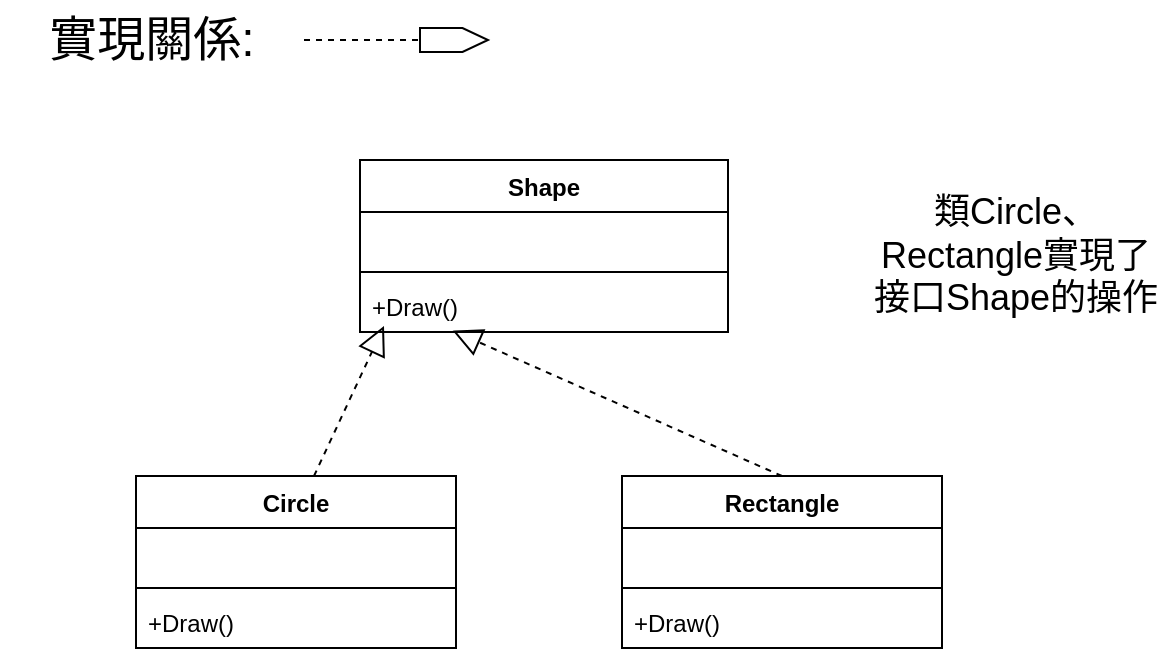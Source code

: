 <mxfile version="22.0.8" type="device">
  <diagram name="第 1 页" id="Y4QiE0Ulpa0oampLLU4p">
    <mxGraphModel dx="1637" dy="874" grid="0" gridSize="10" guides="1" tooltips="1" connect="1" arrows="1" fold="1" page="1" pageScale="1" pageWidth="827" pageHeight="1169" math="0" shadow="0">
      <root>
        <mxCell id="0" />
        <mxCell id="1" parent="0" />
        <mxCell id="1dEu9fa0sNmvPurThqIe-1" value="&lt;font style=&quot;font-size: 24px;&quot;&gt;實現關係:&lt;/font&gt;" style="text;html=1;strokeColor=none;fillColor=none;align=center;verticalAlign=middle;whiteSpace=wrap;rounded=0;" vertex="1" parent="1">
          <mxGeometry x="-814" y="56" width="152" height="40" as="geometry" />
        </mxCell>
        <mxCell id="1dEu9fa0sNmvPurThqIe-2" value="" style="endArrow=none;dashed=1;html=1;rounded=0;exitX=1;exitY=0.5;exitDx=0;exitDy=0;" edge="1" parent="1" source="1dEu9fa0sNmvPurThqIe-3">
          <mxGeometry width="50" height="50" relative="1" as="geometry">
            <mxPoint x="-450" y="289" as="sourcePoint" />
            <mxPoint x="-603" y="76" as="targetPoint" />
          </mxGeometry>
        </mxCell>
        <mxCell id="1dEu9fa0sNmvPurThqIe-5" value="" style="endArrow=none;dashed=1;html=1;rounded=0;exitX=1;exitY=0.5;exitDx=0;exitDy=0;" edge="1" parent="1" source="1dEu9fa0sNmvPurThqIe-1" target="1dEu9fa0sNmvPurThqIe-3">
          <mxGeometry width="50" height="50" relative="1" as="geometry">
            <mxPoint x="-662" y="76" as="sourcePoint" />
            <mxPoint x="-603" y="76" as="targetPoint" />
          </mxGeometry>
        </mxCell>
        <mxCell id="1dEu9fa0sNmvPurThqIe-3" value="" style="shape=offPageConnector;whiteSpace=wrap;html=1;direction=north;" vertex="1" parent="1">
          <mxGeometry x="-604" y="70" width="34" height="12" as="geometry" />
        </mxCell>
        <mxCell id="1dEu9fa0sNmvPurThqIe-6" value="Shape" style="swimlane;fontStyle=1;align=center;verticalAlign=top;childLayout=stackLayout;horizontal=1;startSize=26;horizontalStack=0;resizeParent=1;resizeParentMax=0;resizeLast=0;collapsible=1;marginBottom=0;whiteSpace=wrap;html=1;" vertex="1" parent="1">
          <mxGeometry x="-634" y="136" width="184" height="86" as="geometry" />
        </mxCell>
        <mxCell id="1dEu9fa0sNmvPurThqIe-7" value="&amp;nbsp;" style="text;strokeColor=none;fillColor=none;align=left;verticalAlign=top;spacingLeft=4;spacingRight=4;overflow=hidden;rotatable=0;points=[[0,0.5],[1,0.5]];portConstraint=eastwest;whiteSpace=wrap;html=1;" vertex="1" parent="1dEu9fa0sNmvPurThqIe-6">
          <mxGeometry y="26" width="184" height="26" as="geometry" />
        </mxCell>
        <mxCell id="1dEu9fa0sNmvPurThqIe-8" value="" style="line;strokeWidth=1;fillColor=none;align=left;verticalAlign=middle;spacingTop=-1;spacingLeft=3;spacingRight=3;rotatable=0;labelPosition=right;points=[];portConstraint=eastwest;strokeColor=inherit;" vertex="1" parent="1dEu9fa0sNmvPurThqIe-6">
          <mxGeometry y="52" width="184" height="8" as="geometry" />
        </mxCell>
        <mxCell id="1dEu9fa0sNmvPurThqIe-9" value="+Draw()" style="text;strokeColor=none;fillColor=none;align=left;verticalAlign=top;spacingLeft=4;spacingRight=4;overflow=hidden;rotatable=0;points=[[0,0.5],[1,0.5]];portConstraint=eastwest;whiteSpace=wrap;html=1;" vertex="1" parent="1dEu9fa0sNmvPurThqIe-6">
          <mxGeometry y="60" width="184" height="26" as="geometry" />
        </mxCell>
        <mxCell id="1dEu9fa0sNmvPurThqIe-11" value="" style="endArrow=block;dashed=1;endFill=0;endSize=12;html=1;rounded=0;" edge="1" parent="1">
          <mxGeometry width="160" relative="1" as="geometry">
            <mxPoint x="-657" y="294" as="sourcePoint" />
            <mxPoint x="-622" y="219" as="targetPoint" />
          </mxGeometry>
        </mxCell>
        <mxCell id="1dEu9fa0sNmvPurThqIe-13" value="Circle" style="swimlane;fontStyle=1;align=center;verticalAlign=top;childLayout=stackLayout;horizontal=1;startSize=26;horizontalStack=0;resizeParent=1;resizeParentMax=0;resizeLast=0;collapsible=1;marginBottom=0;whiteSpace=wrap;html=1;" vertex="1" parent="1">
          <mxGeometry x="-746" y="294" width="160" height="86" as="geometry" />
        </mxCell>
        <mxCell id="1dEu9fa0sNmvPurThqIe-14" value="&amp;nbsp;" style="text;strokeColor=none;fillColor=none;align=left;verticalAlign=top;spacingLeft=4;spacingRight=4;overflow=hidden;rotatable=0;points=[[0,0.5],[1,0.5]];portConstraint=eastwest;whiteSpace=wrap;html=1;" vertex="1" parent="1dEu9fa0sNmvPurThqIe-13">
          <mxGeometry y="26" width="160" height="26" as="geometry" />
        </mxCell>
        <mxCell id="1dEu9fa0sNmvPurThqIe-15" value="" style="line;strokeWidth=1;fillColor=none;align=left;verticalAlign=middle;spacingTop=-1;spacingLeft=3;spacingRight=3;rotatable=0;labelPosition=right;points=[];portConstraint=eastwest;strokeColor=inherit;" vertex="1" parent="1dEu9fa0sNmvPurThqIe-13">
          <mxGeometry y="52" width="160" height="8" as="geometry" />
        </mxCell>
        <mxCell id="1dEu9fa0sNmvPurThqIe-16" value="+Draw()" style="text;strokeColor=none;fillColor=none;align=left;verticalAlign=top;spacingLeft=4;spacingRight=4;overflow=hidden;rotatable=0;points=[[0,0.5],[1,0.5]];portConstraint=eastwest;whiteSpace=wrap;html=1;" vertex="1" parent="1dEu9fa0sNmvPurThqIe-13">
          <mxGeometry y="60" width="160" height="26" as="geometry" />
        </mxCell>
        <mxCell id="1dEu9fa0sNmvPurThqIe-25" value="Rectangle" style="swimlane;fontStyle=1;align=center;verticalAlign=top;childLayout=stackLayout;horizontal=1;startSize=26;horizontalStack=0;resizeParent=1;resizeParentMax=0;resizeLast=0;collapsible=1;marginBottom=0;whiteSpace=wrap;html=1;" vertex="1" parent="1">
          <mxGeometry x="-503" y="294" width="160" height="86" as="geometry" />
        </mxCell>
        <mxCell id="1dEu9fa0sNmvPurThqIe-26" value="&amp;nbsp;" style="text;strokeColor=none;fillColor=none;align=left;verticalAlign=top;spacingLeft=4;spacingRight=4;overflow=hidden;rotatable=0;points=[[0,0.5],[1,0.5]];portConstraint=eastwest;whiteSpace=wrap;html=1;" vertex="1" parent="1dEu9fa0sNmvPurThqIe-25">
          <mxGeometry y="26" width="160" height="26" as="geometry" />
        </mxCell>
        <mxCell id="1dEu9fa0sNmvPurThqIe-27" value="" style="line;strokeWidth=1;fillColor=none;align=left;verticalAlign=middle;spacingTop=-1;spacingLeft=3;spacingRight=3;rotatable=0;labelPosition=right;points=[];portConstraint=eastwest;strokeColor=inherit;" vertex="1" parent="1dEu9fa0sNmvPurThqIe-25">
          <mxGeometry y="52" width="160" height="8" as="geometry" />
        </mxCell>
        <mxCell id="1dEu9fa0sNmvPurThqIe-28" value="+Draw()" style="text;strokeColor=none;fillColor=none;align=left;verticalAlign=top;spacingLeft=4;spacingRight=4;overflow=hidden;rotatable=0;points=[[0,0.5],[1,0.5]];portConstraint=eastwest;whiteSpace=wrap;html=1;" vertex="1" parent="1dEu9fa0sNmvPurThqIe-25">
          <mxGeometry y="60" width="160" height="26" as="geometry" />
        </mxCell>
        <mxCell id="1dEu9fa0sNmvPurThqIe-29" value="" style="endArrow=block;dashed=1;endFill=0;endSize=12;html=1;rounded=0;exitX=0.5;exitY=0;exitDx=0;exitDy=0;entryX=0.252;entryY=0.975;entryDx=0;entryDy=0;entryPerimeter=0;" edge="1" parent="1" source="1dEu9fa0sNmvPurThqIe-25" target="1dEu9fa0sNmvPurThqIe-9">
          <mxGeometry width="160" relative="1" as="geometry">
            <mxPoint x="-505" y="264" as="sourcePoint" />
            <mxPoint x="-504" y="224" as="targetPoint" />
          </mxGeometry>
        </mxCell>
        <mxCell id="1dEu9fa0sNmvPurThqIe-30" value="&lt;span style=&quot;font-size: 18px;&quot;&gt;類Circle、Rectangle實現了接口Shape的操作&lt;/span&gt;" style="text;html=1;strokeColor=none;fillColor=none;align=center;verticalAlign=middle;whiteSpace=wrap;rounded=0;" vertex="1" parent="1">
          <mxGeometry x="-380" y="169" width="148" height="30" as="geometry" />
        </mxCell>
      </root>
    </mxGraphModel>
  </diagram>
</mxfile>
